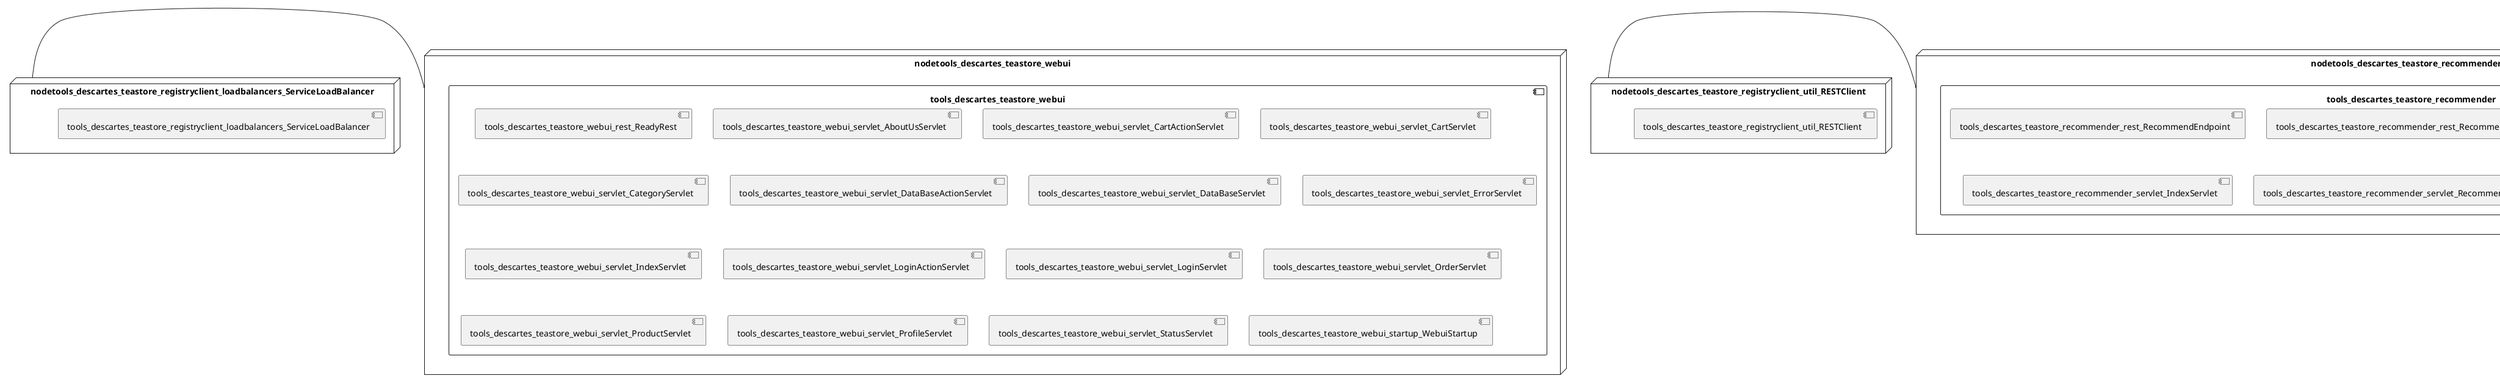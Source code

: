 @startuml
skinparam fixCircleLabelOverlapping true
skinparam componentStyle uml2
node nodetools_descartes_teastore_auth {
component tools_descartes_teastore_auth {
[tools_descartes_teastore_auth_rest_AuthCartRest] [[descartesresearch-teastore-psr.system#__CsvQmUSEe-f-M1CBtRACA]]
[tools_descartes_teastore_auth_rest_AuthUserActionsRest] [[descartesresearch-teastore-psr.system#__CsvQmUSEe-f-M1CBtRACA]]
[tools_descartes_teastore_auth_rest_ReadyRest] [[descartesresearch-teastore-psr.system#__CsvQmUSEe-f-M1CBtRACA]]
[tools_descartes_teastore_auth_startup_AuthStartup] [[descartesresearch-teastore-psr.system#__CsvQmUSEe-f-M1CBtRACA]]
}
}
node nodetools_descartes_teastore_image {
component tools_descartes_teastore_image {
[tools_descartes_teastore_image_rest_ImageProviderEndpoint] [[descartesresearch-teastore-psr.system#__CsvQmUSEe-f-M1CBtRACA]]
[tools_descartes_teastore_image_setup_ImageProviderStartup] [[descartesresearch-teastore-psr.system#__CsvQmUSEe-f-M1CBtRACA]]
}
}
node nodetools_descartes_teastore_kieker_rabbitmq {
component tools_descartes_teastore_kieker_rabbitmq {
[tools_descartes_teastore_kieker_rabbitmq_DisplayLogs] [[descartesresearch-teastore-psr.system#__CsvQmUSEe-f-M1CBtRACA]]
[tools_descartes_teastore_kieker_rabbitmq_IndexServlet] [[descartesresearch-teastore-psr.system#__CsvQmUSEe-f-M1CBtRACA]]
[tools_descartes_teastore_kieker_rabbitmq_Reset] [[descartesresearch-teastore-psr.system#__CsvQmUSEe-f-M1CBtRACA]]
}
}
node nodetools_descartes_teastore_persistence {
component tools_descartes_teastore_persistence {
[tools_descartes_teastore_persistence_rest_CacheManagerEndpoint] [[descartesresearch-teastore-psr.system#__CsvQmUSEe-f-M1CBtRACA]]
[tools_descartes_teastore_persistence_rest_CategoryEndpoint] [[descartesresearch-teastore-psr.system#__CsvQmUSEe-f-M1CBtRACA]]
[tools_descartes_teastore_persistence_rest_DatabaseGenerationEndpoint] [[descartesresearch-teastore-psr.system#__CsvQmUSEe-f-M1CBtRACA]]
[tools_descartes_teastore_persistence_rest_OrderEndpoint] [[descartesresearch-teastore-psr.system#__CsvQmUSEe-f-M1CBtRACA]]
[tools_descartes_teastore_persistence_rest_OrderItemEndpoint] [[descartesresearch-teastore-psr.system#__CsvQmUSEe-f-M1CBtRACA]]
[tools_descartes_teastore_persistence_rest_ProductEndpoint] [[descartesresearch-teastore-psr.system#__CsvQmUSEe-f-M1CBtRACA]]
[tools_descartes_teastore_persistence_rest_UserEndpoint] [[descartesresearch-teastore-psr.system#__CsvQmUSEe-f-M1CBtRACA]]
[tools_descartes_teastore_persistence_servlet_IndexServlet] [[descartesresearch-teastore-psr.system#__CsvQmUSEe-f-M1CBtRACA]]
}
}
node nodetools_descartes_teastore_recommender {
component tools_descartes_teastore_recommender {
[tools_descartes_teastore_recommender_rest_RecommendEndpoint] [[descartesresearch-teastore-psr.system#__CsvQmUSEe-f-M1CBtRACA]]
[tools_descartes_teastore_recommender_rest_RecommendSingleEndpoint] [[descartesresearch-teastore-psr.system#__CsvQmUSEe-f-M1CBtRACA]]
[tools_descartes_teastore_recommender_rest_TrainEndpoint] [[descartesresearch-teastore-psr.system#__CsvQmUSEe-f-M1CBtRACA]]
[tools_descartes_teastore_recommender_servlet_IndexServlet] [[descartesresearch-teastore-psr.system#__CsvQmUSEe-f-M1CBtRACA]]
[tools_descartes_teastore_recommender_servlet_RecommenderStartup] [[descartesresearch-teastore-psr.system#__CsvQmUSEe-f-M1CBtRACA]]
}
}
node nodetools_descartes_teastore_registry {
component tools_descartes_teastore_registry {
[tools_descartes_teastore_registry_rest_RegistryREST] [[descartesresearch-teastore-psr.system#__CsvQmUSEe-f-M1CBtRACA]]
[tools_descartes_teastore_registry_rest_RegistryStartup] [[descartesresearch-teastore-psr.system#__CsvQmUSEe-f-M1CBtRACA]]
[tools_descartes_teastore_registry_servlet_IndexServlet] [[descartesresearch-teastore-psr.system#__CsvQmUSEe-f-M1CBtRACA]]
}
}
node nodetools_descartes_teastore_webui {
component tools_descartes_teastore_webui {
[tools_descartes_teastore_webui_rest_ReadyRest] [[descartesresearch-teastore-psr.system#__CsvQmUSEe-f-M1CBtRACA]]
[tools_descartes_teastore_webui_servlet_AboutUsServlet] [[descartesresearch-teastore-psr.system#__CsvQmUSEe-f-M1CBtRACA]]
[tools_descartes_teastore_webui_servlet_CartActionServlet] [[descartesresearch-teastore-psr.system#__CsvQmUSEe-f-M1CBtRACA]]
[tools_descartes_teastore_webui_servlet_CartServlet] [[descartesresearch-teastore-psr.system#__CsvQmUSEe-f-M1CBtRACA]]
[tools_descartes_teastore_webui_servlet_CategoryServlet] [[descartesresearch-teastore-psr.system#__CsvQmUSEe-f-M1CBtRACA]]
[tools_descartes_teastore_webui_servlet_DataBaseActionServlet] [[descartesresearch-teastore-psr.system#__CsvQmUSEe-f-M1CBtRACA]]
[tools_descartes_teastore_webui_servlet_DataBaseServlet] [[descartesresearch-teastore-psr.system#__CsvQmUSEe-f-M1CBtRACA]]
[tools_descartes_teastore_webui_servlet_ErrorServlet] [[descartesresearch-teastore-psr.system#__CsvQmUSEe-f-M1CBtRACA]]
[tools_descartes_teastore_webui_servlet_IndexServlet] [[descartesresearch-teastore-psr.system#__CsvQmUSEe-f-M1CBtRACA]]
[tools_descartes_teastore_webui_servlet_LoginActionServlet] [[descartesresearch-teastore-psr.system#__CsvQmUSEe-f-M1CBtRACA]]
[tools_descartes_teastore_webui_servlet_LoginServlet] [[descartesresearch-teastore-psr.system#__CsvQmUSEe-f-M1CBtRACA]]
[tools_descartes_teastore_webui_servlet_OrderServlet] [[descartesresearch-teastore-psr.system#__CsvQmUSEe-f-M1CBtRACA]]
[tools_descartes_teastore_webui_servlet_ProductServlet] [[descartesresearch-teastore-psr.system#__CsvQmUSEe-f-M1CBtRACA]]
[tools_descartes_teastore_webui_servlet_ProfileServlet] [[descartesresearch-teastore-psr.system#__CsvQmUSEe-f-M1CBtRACA]]
[tools_descartes_teastore_webui_servlet_StatusServlet] [[descartesresearch-teastore-psr.system#__CsvQmUSEe-f-M1CBtRACA]]
[tools_descartes_teastore_webui_startup_WebuiStartup] [[descartesresearch-teastore-psr.system#__CsvQmUSEe-f-M1CBtRACA]]
}
}
node nodetools_descartes_teastore_recommender_servlet_TrainingSynchronizer {
[tools_descartes_teastore_recommender_servlet_TrainingSynchronizer] [[descartesresearch-teastore-psr.system#__CsvQmUSEe-f-M1CBtRACA]]
}
node nodetools_descartes_teastore_registry_rest_Registry {
[tools_descartes_teastore_registry_rest_Registry] [[descartesresearch-teastore-psr.system#__CsvQmUSEe-f-M1CBtRACA]]
}
node nodetools_descartes_teastore_registryclient_RegistryClient {
[tools_descartes_teastore_registryclient_RegistryClient] [[descartesresearch-teastore-psr.system#__CsvQmUSEe-f-M1CBtRACA]]
}
node nodetools_descartes_teastore_registryclient_loadbalancers_ServiceLoadBalancer {
[tools_descartes_teastore_registryclient_loadbalancers_ServiceLoadBalancer] [[descartesresearch-teastore-psr.system#__CsvQmUSEe-f-M1CBtRACA]]
}
node nodetools_descartes_teastore_registryclient_util_RESTClient {
[tools_descartes_teastore_registryclient_util_RESTClient] [[descartesresearch-teastore-psr.system#__CsvQmUSEe-f-M1CBtRACA]]
}
[nodetools_descartes_teastore_registryclient_loadbalancers_ServiceLoadBalancer] - [nodetools_descartes_teastore_webui]
[nodetools_descartes_teastore_registryclient_util_RESTClient] - [nodetools_descartes_teastore_recommender]
[nodetools_descartes_teastore_registry] - [nodetools_descartes_teastore_registryclient_RegistryClient]

@enduml
